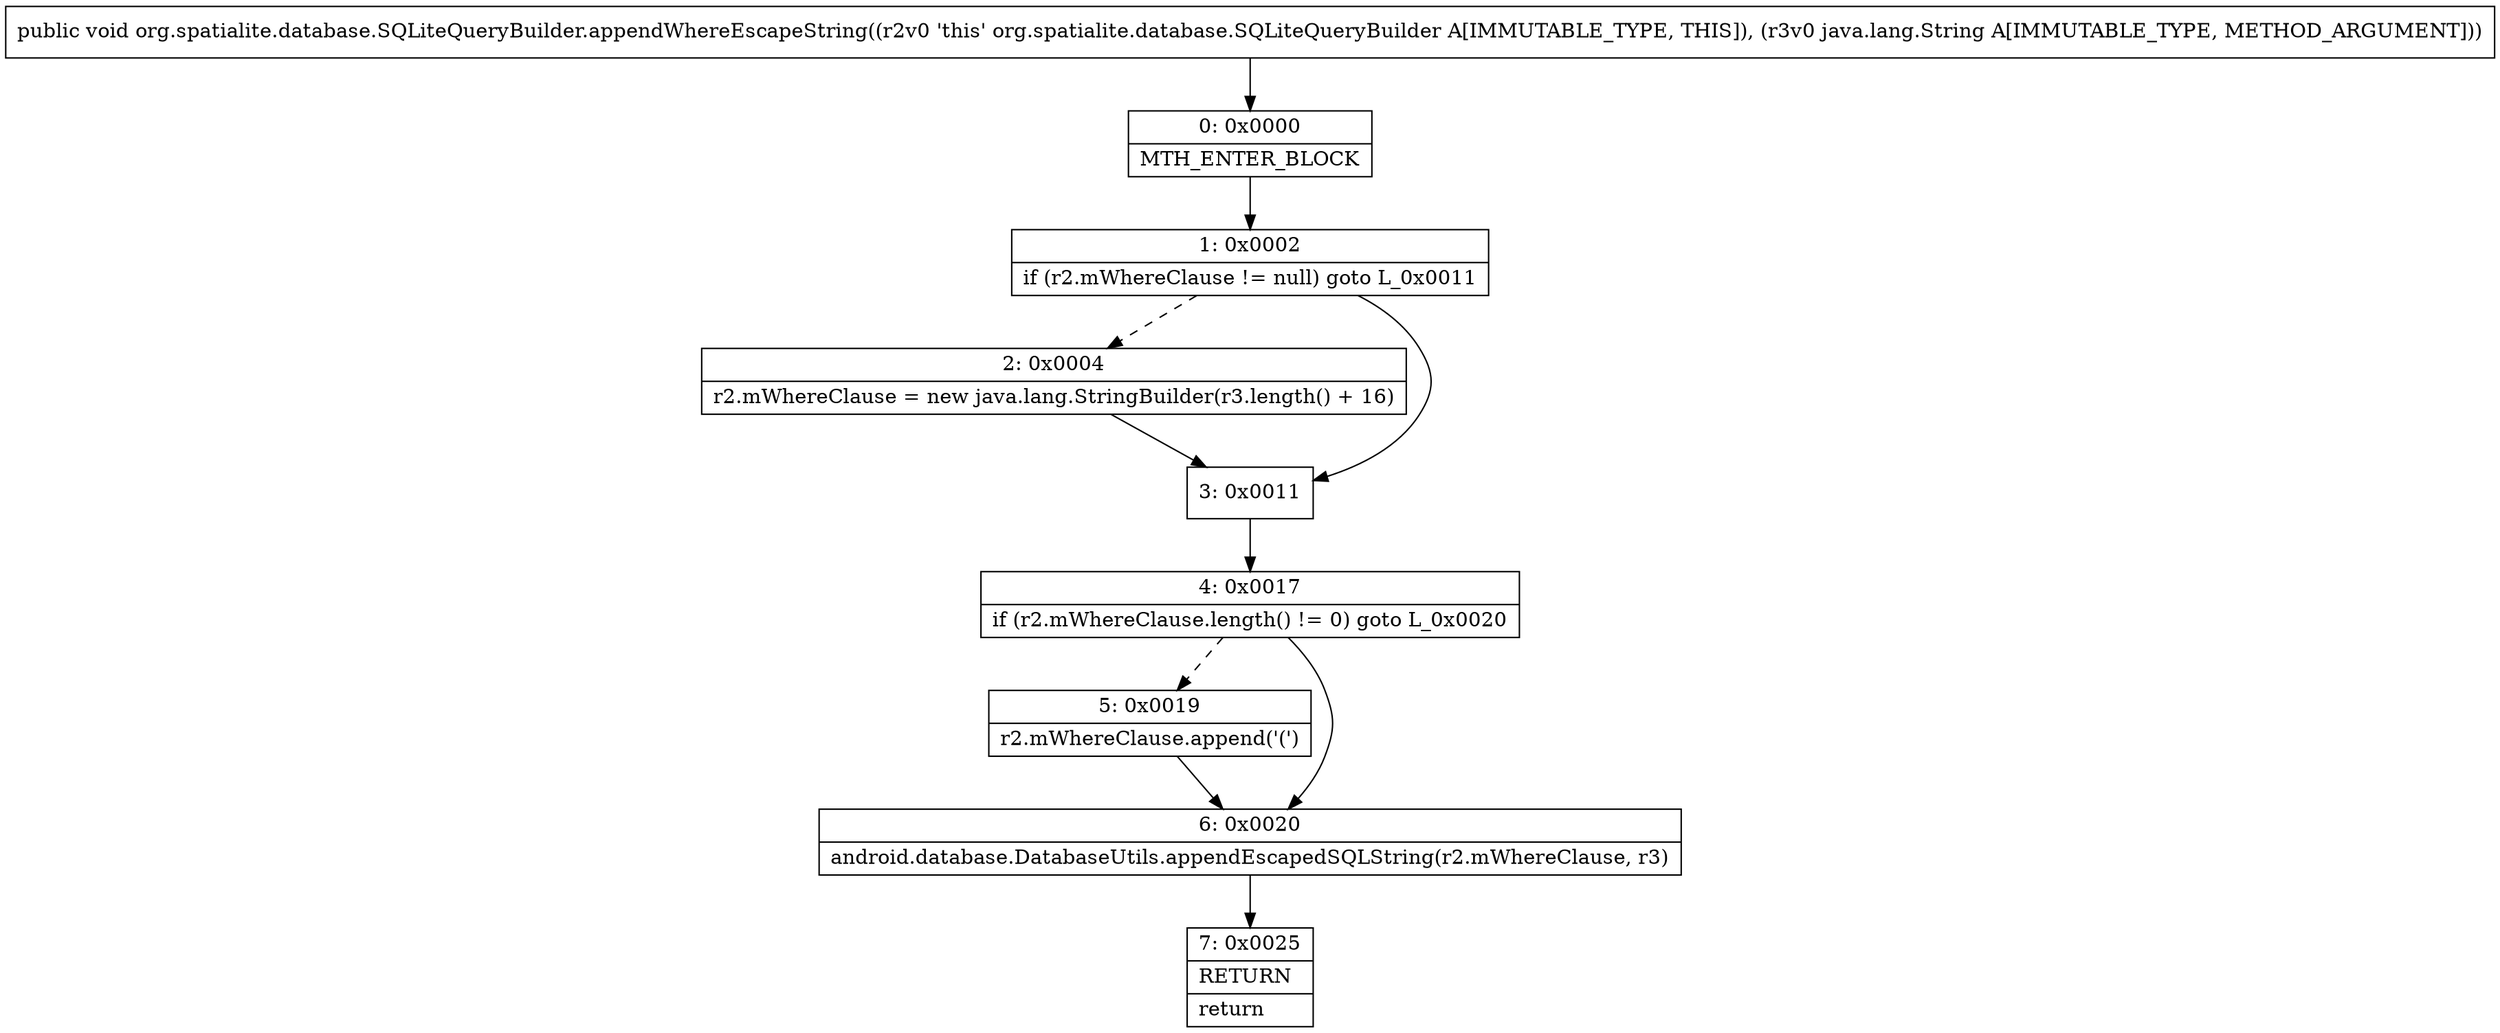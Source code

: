 digraph "CFG fororg.spatialite.database.SQLiteQueryBuilder.appendWhereEscapeString(Ljava\/lang\/String;)V" {
Node_0 [shape=record,label="{0\:\ 0x0000|MTH_ENTER_BLOCK\l}"];
Node_1 [shape=record,label="{1\:\ 0x0002|if (r2.mWhereClause != null) goto L_0x0011\l}"];
Node_2 [shape=record,label="{2\:\ 0x0004|r2.mWhereClause = new java.lang.StringBuilder(r3.length() + 16)\l}"];
Node_3 [shape=record,label="{3\:\ 0x0011}"];
Node_4 [shape=record,label="{4\:\ 0x0017|if (r2.mWhereClause.length() != 0) goto L_0x0020\l}"];
Node_5 [shape=record,label="{5\:\ 0x0019|r2.mWhereClause.append('(')\l}"];
Node_6 [shape=record,label="{6\:\ 0x0020|android.database.DatabaseUtils.appendEscapedSQLString(r2.mWhereClause, r3)\l}"];
Node_7 [shape=record,label="{7\:\ 0x0025|RETURN\l|return\l}"];
MethodNode[shape=record,label="{public void org.spatialite.database.SQLiteQueryBuilder.appendWhereEscapeString((r2v0 'this' org.spatialite.database.SQLiteQueryBuilder A[IMMUTABLE_TYPE, THIS]), (r3v0 java.lang.String A[IMMUTABLE_TYPE, METHOD_ARGUMENT])) }"];
MethodNode -> Node_0;
Node_0 -> Node_1;
Node_1 -> Node_2[style=dashed];
Node_1 -> Node_3;
Node_2 -> Node_3;
Node_3 -> Node_4;
Node_4 -> Node_5[style=dashed];
Node_4 -> Node_6;
Node_5 -> Node_6;
Node_6 -> Node_7;
}

